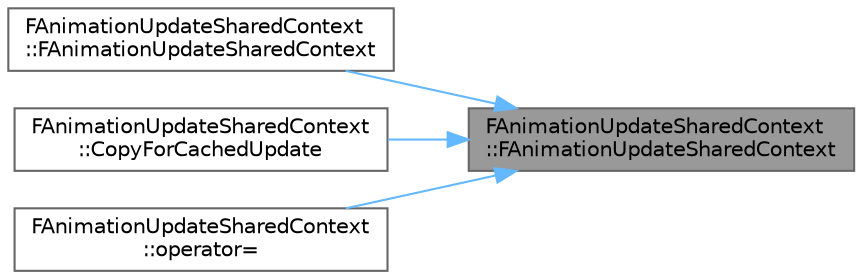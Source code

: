 digraph "FAnimationUpdateSharedContext::FAnimationUpdateSharedContext"
{
 // INTERACTIVE_SVG=YES
 // LATEX_PDF_SIZE
  bgcolor="transparent";
  edge [fontname=Helvetica,fontsize=10,labelfontname=Helvetica,labelfontsize=10];
  node [fontname=Helvetica,fontsize=10,shape=box,height=0.2,width=0.4];
  rankdir="RL";
  Node1 [id="Node000001",label="FAnimationUpdateSharedContext\l::FAnimationUpdateSharedContext",height=0.2,width=0.4,color="gray40", fillcolor="grey60", style="filled", fontcolor="black",tooltip=" "];
  Node1 -> Node2 [id="edge1_Node000001_Node000002",dir="back",color="steelblue1",style="solid",tooltip=" "];
  Node2 [id="Node000002",label="FAnimationUpdateSharedContext\l::FAnimationUpdateSharedContext",height=0.2,width=0.4,color="grey40", fillcolor="white", style="filled",URL="$d3/da2/structFAnimationUpdateSharedContext.html#ab051905beec98e4aca4c33d9a320bbb7",tooltip=" "];
  Node1 -> Node3 [id="edge2_Node000001_Node000003",dir="back",color="steelblue1",style="solid",tooltip=" "];
  Node3 [id="Node000003",label="FAnimationUpdateSharedContext\l::CopyForCachedUpdate",height=0.2,width=0.4,color="grey40", fillcolor="white", style="filled",URL="$d3/da2/structFAnimationUpdateSharedContext.html#a7ea7cf80ec045304e12ac2ff7335e595",tooltip=" "];
  Node1 -> Node4 [id="edge3_Node000001_Node000004",dir="back",color="steelblue1",style="solid",tooltip=" "];
  Node4 [id="Node000004",label="FAnimationUpdateSharedContext\l::operator=",height=0.2,width=0.4,color="grey40", fillcolor="white", style="filled",URL="$d3/da2/structFAnimationUpdateSharedContext.html#a45d81aaf04244ca8393b03650288dacb",tooltip=" "];
}
